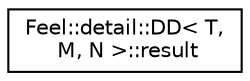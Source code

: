 digraph "Graphical Class Hierarchy"
{
 // LATEX_PDF_SIZE
  edge [fontname="Helvetica",fontsize="10",labelfontname="Helvetica",labelfontsize="10"];
  node [fontname="Helvetica",fontsize="10",shape=record];
  rankdir="LR";
  Node0 [label="Feel::detail::DD\< T,\l M, N \>::result",height=0.2,width=0.4,color="black", fillcolor="white", style="filled",URL="$structFeel_1_1detail_1_1DD_1_1result.html",tooltip=" "];
}
